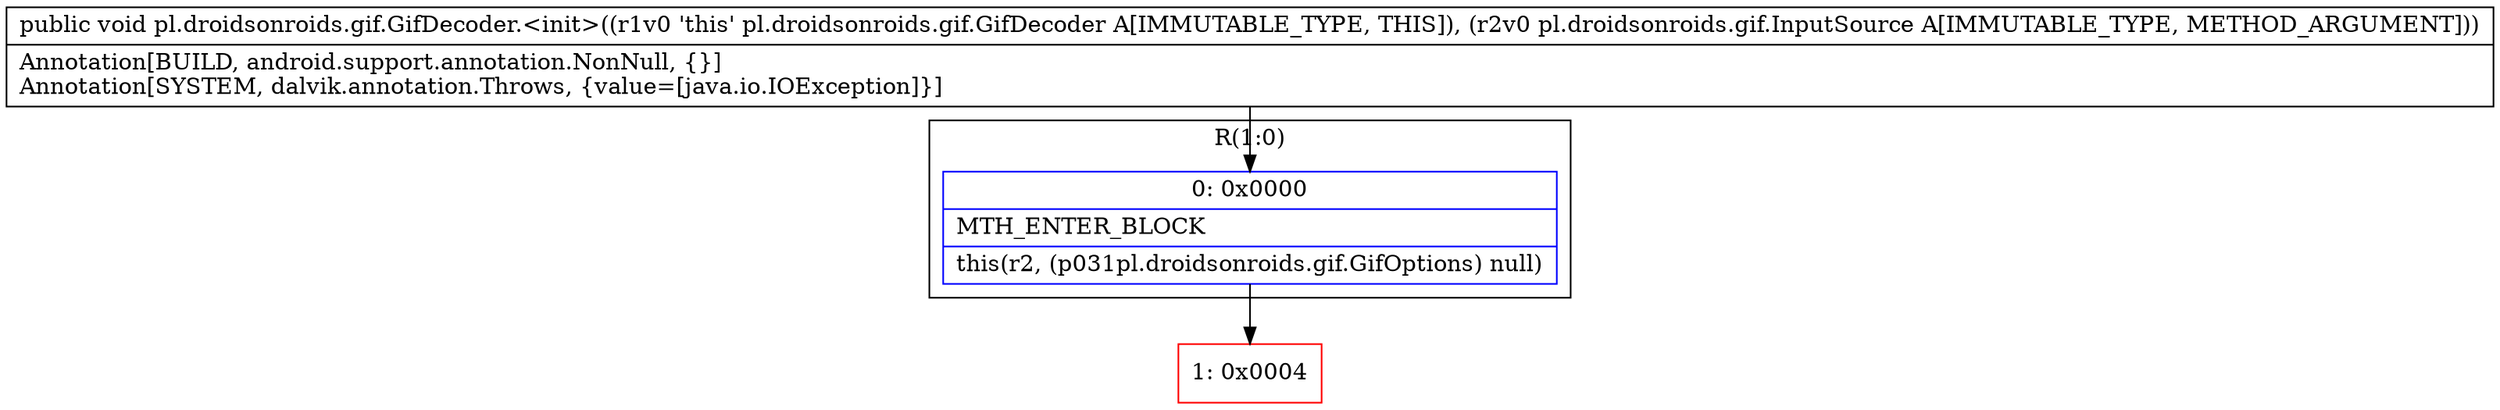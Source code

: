 digraph "CFG forpl.droidsonroids.gif.GifDecoder.\<init\>(Lpl\/droidsonroids\/gif\/InputSource;)V" {
subgraph cluster_Region_1852322085 {
label = "R(1:0)";
node [shape=record,color=blue];
Node_0 [shape=record,label="{0\:\ 0x0000|MTH_ENTER_BLOCK\l|this(r2, (p031pl.droidsonroids.gif.GifOptions) null)\l}"];
}
Node_1 [shape=record,color=red,label="{1\:\ 0x0004}"];
MethodNode[shape=record,label="{public void pl.droidsonroids.gif.GifDecoder.\<init\>((r1v0 'this' pl.droidsonroids.gif.GifDecoder A[IMMUTABLE_TYPE, THIS]), (r2v0 pl.droidsonroids.gif.InputSource A[IMMUTABLE_TYPE, METHOD_ARGUMENT]))  | Annotation[BUILD, android.support.annotation.NonNull, \{\}]\lAnnotation[SYSTEM, dalvik.annotation.Throws, \{value=[java.io.IOException]\}]\l}"];
MethodNode -> Node_0;
Node_0 -> Node_1;
}

